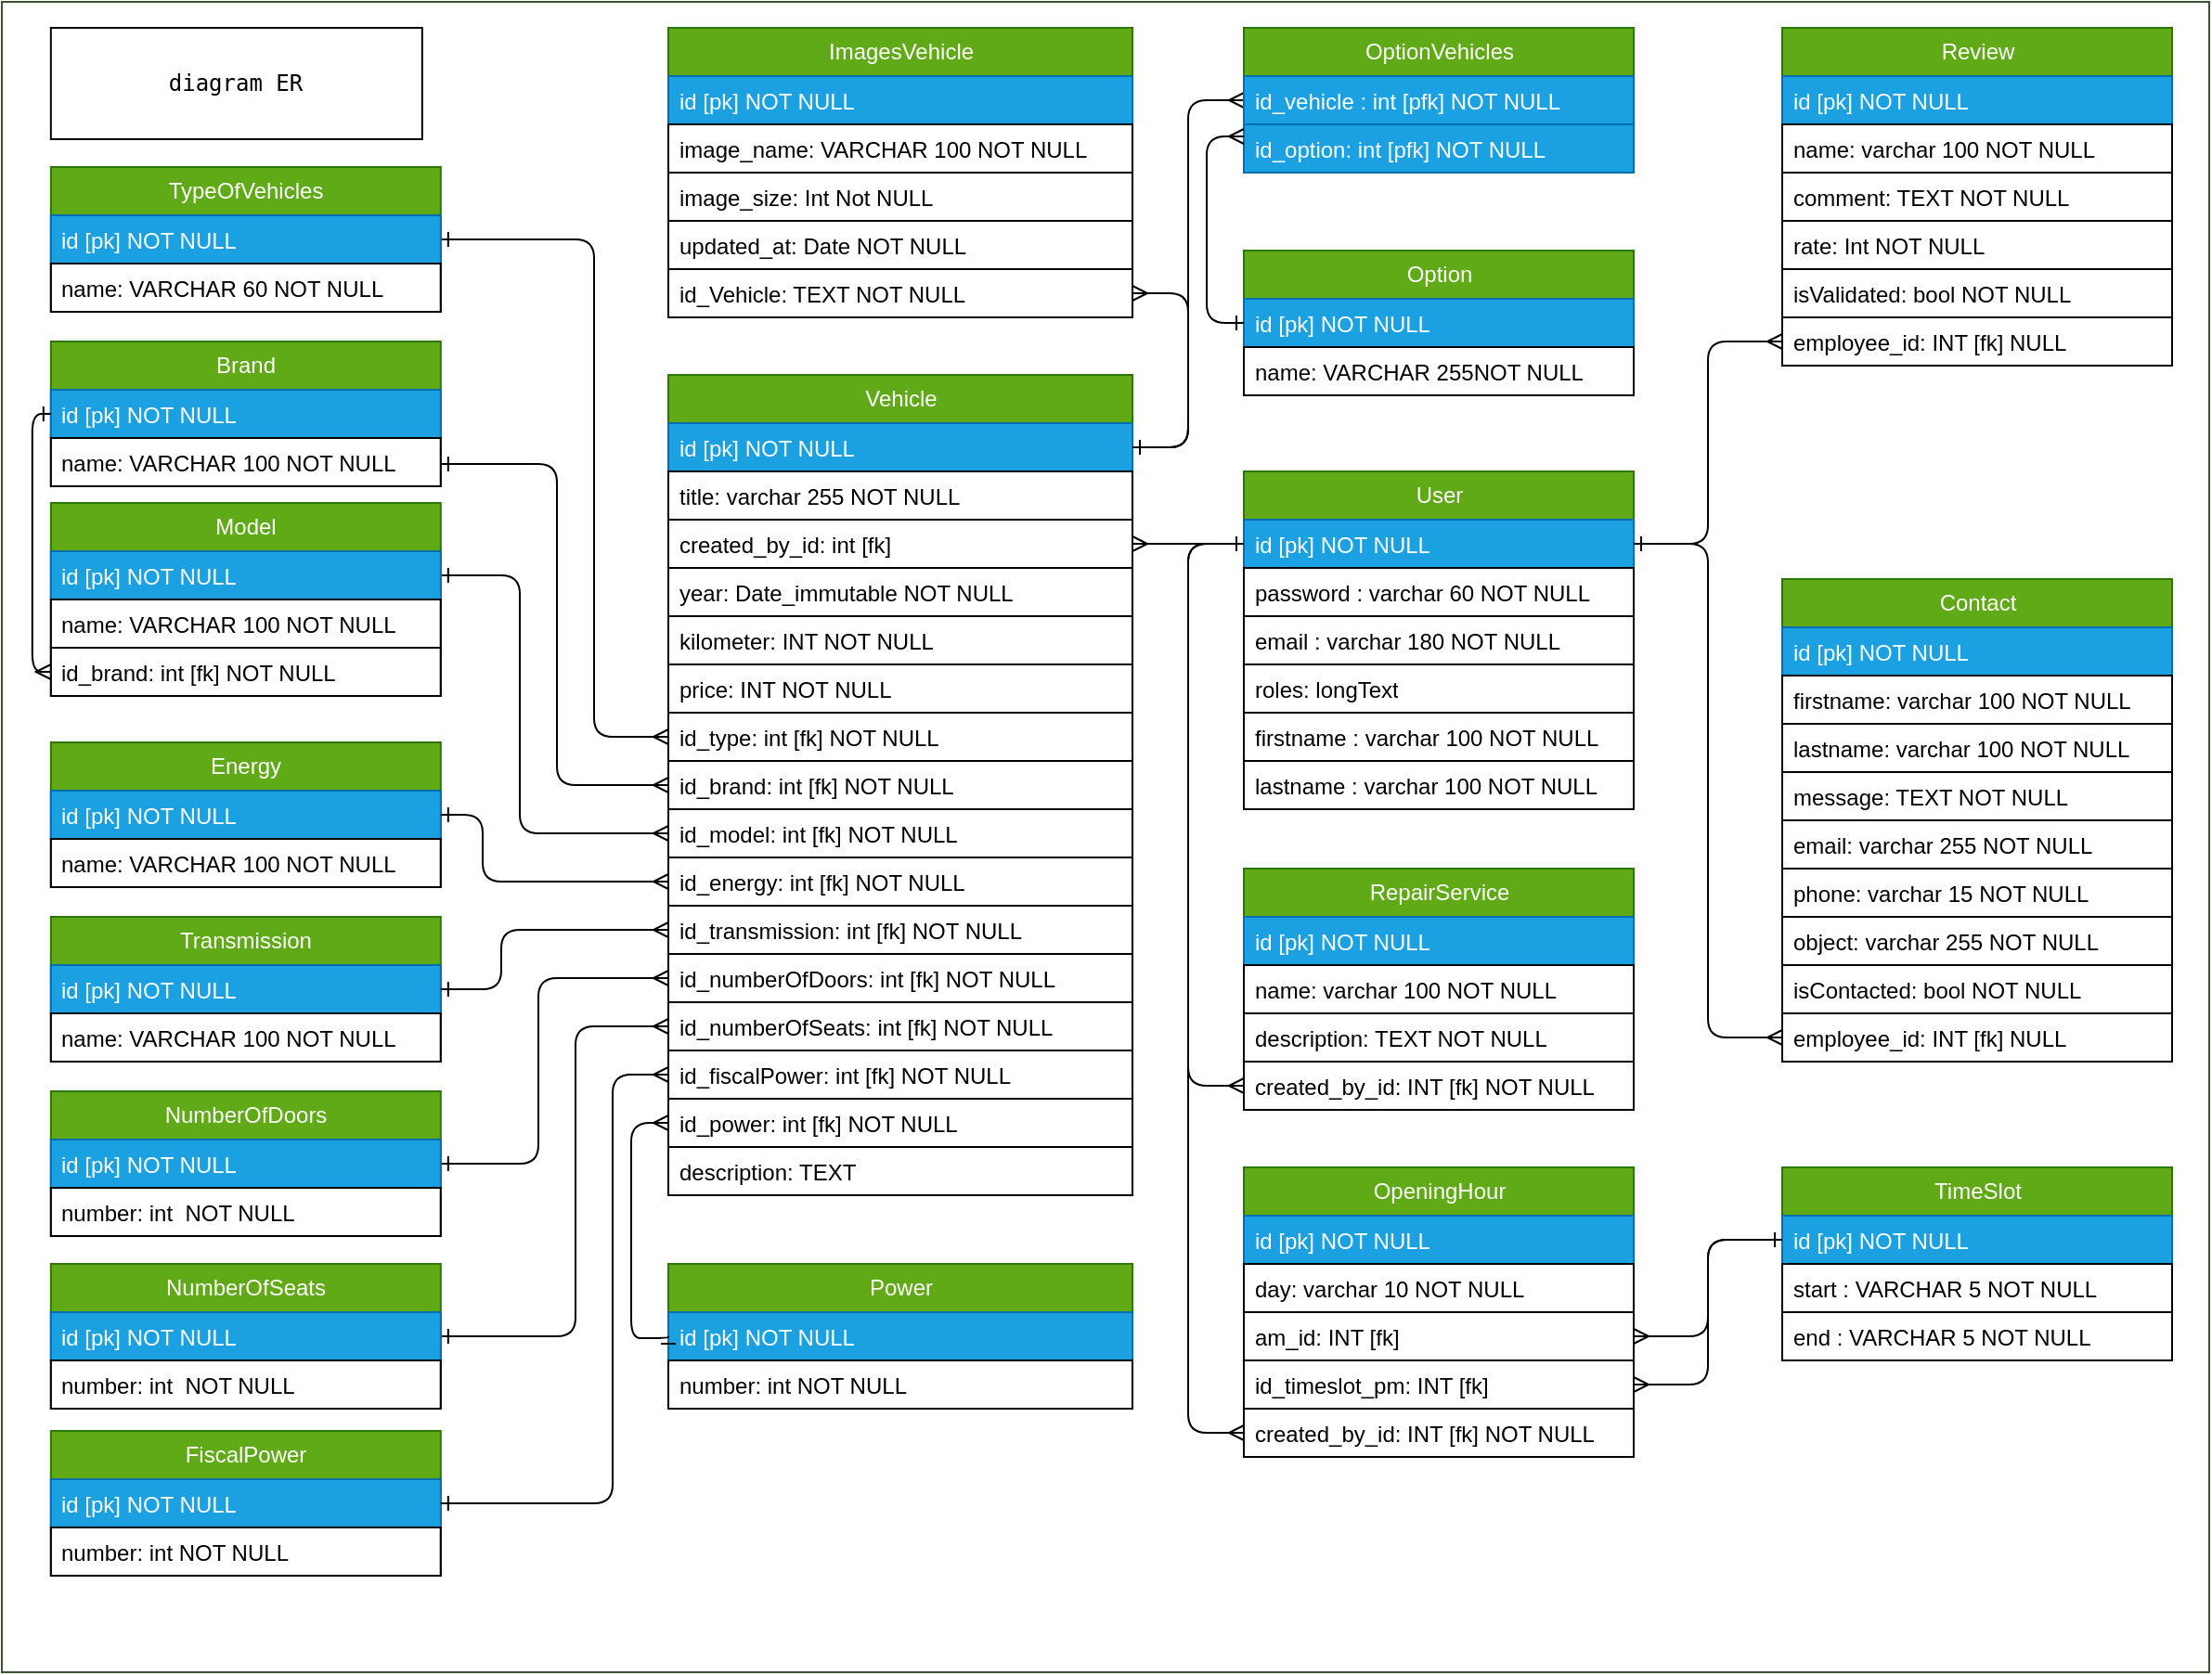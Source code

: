 <mxfile>
    <diagram id="NsLZ2f6pSpJPv95zxzik" name="Page-1">
        <mxGraphModel dx="2102" dy="-2513" grid="1" gridSize="10" guides="1" tooltips="1" connect="1" arrows="1" fold="1" page="1" pageScale="1" pageWidth="850" pageHeight="1100" math="0" shadow="0">
            <root>
                <mxCell id="0"/>
                <mxCell id="1" parent="0"/>
                <mxCell id="2" value="App" style="rounded=0;whiteSpace=wrap;html=1;fontFamily=Helvetica;fontSize=30;fontColor=#ffffff;verticalAlign=top;fillColor=#FFFFFF;strokeColor=#3A5431;backgroundOutline=0;" parent="1" vertex="1">
                    <mxGeometry x="-49" y="3840" width="1189" height="900" as="geometry"/>
                </mxCell>
                <mxCell id="3" value="&lt;div class=&quot;QmZWSe&quot;&gt;&lt;div class=&quot;DHcWmd&quot;&gt;&lt;/div&gt;&lt;/div&gt;&lt;div class=&quot;oSioSc&quot;&gt;&lt;div id=&quot;tw-target&quot;&gt;&lt;div data-entityname=&quot;Google Translate&quot; data-attrid=&quot;tw-targetArea&quot; class=&quot;g9WsWb PZPZlf&quot; id=&quot;kAz1tf&quot;&gt;&lt;div tabindex=&quot;0&quot; id=&quot;tw-target-text-container&quot; class=&quot;tw-ta-container F0azHf tw-nfl&quot;&gt;&lt;pre dir=&quot;ltr&quot; data-ved=&quot;2ahUKEwjc8YfSzIyDAxX-SKQEHdY7COkQ3ewLegQIBRAP&quot; style=&quot;text-align:left&quot; id=&quot;tw-target-text&quot; data-placeholder=&quot;Traduction&quot; class=&quot;tw-data-text tw-text-large tw-ta&quot;&gt;&lt;span lang=&quot;en&quot; class=&quot;Y2IQFc&quot;&gt;diagram ER&lt;/span&gt;&lt;/pre&gt;&lt;/div&gt;&lt;/div&gt;&lt;/div&gt;&lt;/div&gt;" style="rounded=0;whiteSpace=wrap;html=1;strokeColor=#000000;fontColor=#000000;fillColor=#FFFFFF;" parent="1" vertex="1">
                    <mxGeometry x="-22.59" y="3854" width="200" height="60" as="geometry"/>
                </mxCell>
                <mxCell id="4" value="OpeningHour" style="swimlane;fontStyle=0;childLayout=stackLayout;horizontal=1;startSize=26;fillColor=#60a917;horizontalStack=0;resizeParent=1;resizeParentMax=0;resizeLast=0;collapsible=1;marginBottom=0;html=1;strokeColor=#2D7600;fontColor=#ffffff;" parent="1" vertex="1">
                    <mxGeometry x="620" y="4468" width="210" height="156" as="geometry"/>
                </mxCell>
                <mxCell id="5" value="id [pk] NOT NULL" style="text;strokeColor=#006EAF;fillColor=#1ba1e2;align=left;verticalAlign=top;spacingLeft=4;spacingRight=4;overflow=hidden;rotatable=0;points=[[0,0.5],[1,0.5]];portConstraint=eastwest;whiteSpace=wrap;html=1;fontColor=#ffffff;" parent="4" vertex="1">
                    <mxGeometry y="26" width="210" height="26" as="geometry"/>
                </mxCell>
                <mxCell id="6" value="day: varchar 10 NOT NULL&amp;nbsp;" style="text;strokeColor=#000000;fillColor=none;align=left;verticalAlign=top;spacingLeft=4;spacingRight=4;overflow=hidden;rotatable=0;points=[[0,0.5],[1,0.5]];portConstraint=eastwest;whiteSpace=wrap;html=1;fontColor=#000000;" parent="4" vertex="1">
                    <mxGeometry y="52" width="210" height="26" as="geometry"/>
                </mxCell>
                <mxCell id="7" value="am_id: INT [fk]" style="text;strokeColor=#000000;fillColor=none;align=left;verticalAlign=top;spacingLeft=4;spacingRight=4;overflow=hidden;rotatable=0;points=[[0,0.5],[1,0.5]];portConstraint=eastwest;whiteSpace=wrap;html=1;fontColor=#000000;" parent="4" vertex="1">
                    <mxGeometry y="78" width="210" height="26" as="geometry"/>
                </mxCell>
                <mxCell id="8" value="id_timeslot_pm: INT [fk]" style="text;strokeColor=#000000;fillColor=none;align=left;verticalAlign=top;spacingLeft=4;spacingRight=4;overflow=hidden;rotatable=0;points=[[0,0.5],[1,0.5]];portConstraint=eastwest;whiteSpace=wrap;html=1;fontColor=#000000;" parent="4" vertex="1">
                    <mxGeometry y="104" width="210" height="26" as="geometry"/>
                </mxCell>
                <mxCell id="187" value="created_by_id: INT [fk] NOT NULL" style="text;strokeColor=#000000;fillColor=none;align=left;verticalAlign=top;spacingLeft=4;spacingRight=4;overflow=hidden;rotatable=0;points=[[0,0.5],[1,0.5]];portConstraint=eastwest;whiteSpace=wrap;html=1;fontColor=#000000;" parent="4" vertex="1">
                    <mxGeometry y="130" width="210" height="26" as="geometry"/>
                </mxCell>
                <mxCell id="74" value="User" style="swimlane;fontStyle=0;childLayout=stackLayout;horizontal=1;startSize=26;fillColor=#60a917;horizontalStack=0;resizeParent=1;resizeParentMax=0;resizeLast=0;collapsible=1;marginBottom=0;html=1;strokeColor=#2D7600;fontColor=#ffffff;" parent="1" vertex="1">
                    <mxGeometry x="620" y="4093" width="210" height="182" as="geometry"/>
                </mxCell>
                <mxCell id="75" value="id [pk] NOT NULL" style="text;strokeColor=#006EAF;fillColor=#1ba1e2;align=left;verticalAlign=top;spacingLeft=4;spacingRight=4;overflow=hidden;rotatable=0;points=[[0,0.5],[1,0.5]];portConstraint=eastwest;whiteSpace=wrap;html=1;fontColor=#ffffff;" parent="74" vertex="1">
                    <mxGeometry y="26" width="210" height="26" as="geometry"/>
                </mxCell>
                <mxCell id="76" value="password : varchar 60 NOT NULL&amp;nbsp;" style="text;strokeColor=#000000;fillColor=none;align=left;verticalAlign=top;spacingLeft=4;spacingRight=4;overflow=hidden;rotatable=0;points=[[0,0.5],[1,0.5]];portConstraint=eastwest;whiteSpace=wrap;html=1;fontColor=#000000;" parent="74" vertex="1">
                    <mxGeometry y="52" width="210" height="26" as="geometry"/>
                </mxCell>
                <mxCell id="77" value="email : varchar 180 NOT NULL" style="text;strokeColor=#000000;fillColor=none;align=left;verticalAlign=top;spacingLeft=4;spacingRight=4;overflow=hidden;rotatable=0;points=[[0,0.5],[1,0.5]];portConstraint=eastwest;whiteSpace=wrap;html=1;fontColor=#000000;" parent="74" vertex="1">
                    <mxGeometry y="78" width="210" height="26" as="geometry"/>
                </mxCell>
                <mxCell id="78" value="roles: longText" style="text;strokeColor=#000000;fillColor=none;align=left;verticalAlign=top;spacingLeft=4;spacingRight=4;overflow=hidden;rotatable=0;points=[[0,0.5],[1,0.5]];portConstraint=eastwest;whiteSpace=wrap;html=1;fontColor=#000000;" parent="74" vertex="1">
                    <mxGeometry y="104" width="210" height="26" as="geometry"/>
                </mxCell>
                <mxCell id="79" value="firstname : varchar 100 NOT NULL" style="text;strokeColor=#000000;fillColor=none;align=left;verticalAlign=top;spacingLeft=4;spacingRight=4;overflow=hidden;rotatable=0;points=[[0,0.5],[1,0.5]];portConstraint=eastwest;whiteSpace=wrap;html=1;fontColor=#000000;" parent="74" vertex="1">
                    <mxGeometry y="130" width="210" height="26" as="geometry"/>
                </mxCell>
                <mxCell id="80" value="lastname : varchar 100 NOT NULL" style="text;strokeColor=#000000;fillColor=none;align=left;verticalAlign=top;spacingLeft=4;spacingRight=4;overflow=hidden;rotatable=0;points=[[0,0.5],[1,0.5]];portConstraint=eastwest;whiteSpace=wrap;html=1;fontColor=#000000;" parent="74" vertex="1">
                    <mxGeometry y="156" width="210" height="26" as="geometry"/>
                </mxCell>
                <mxCell id="192" style="edgeStyle=orthogonalEdgeStyle;html=1;entryX=1;entryY=0.5;entryDx=0;entryDy=0;strokeColor=#000000;startArrow=ERone;startFill=0;endArrow=ERmany;endFill=0;exitX=0;exitY=0.5;exitDx=0;exitDy=0;" parent="1" source="82" target="8" edge="1">
                    <mxGeometry relative="1" as="geometry"/>
                </mxCell>
                <mxCell id="81" value="TimeSlot" style="swimlane;fontStyle=0;childLayout=stackLayout;horizontal=1;startSize=26;fillColor=#60a917;horizontalStack=0;resizeParent=1;resizeParentMax=0;resizeLast=0;collapsible=1;marginBottom=0;html=1;strokeColor=#2D7600;fontColor=#ffffff;" parent="1" vertex="1">
                    <mxGeometry x="910" y="4468" width="210" height="104" as="geometry"/>
                </mxCell>
                <mxCell id="82" value="id [pk] NOT NULL" style="text;strokeColor=#006EAF;fillColor=#1ba1e2;align=left;verticalAlign=top;spacingLeft=4;spacingRight=4;overflow=hidden;rotatable=0;points=[[0,0.5],[1,0.5]];portConstraint=eastwest;whiteSpace=wrap;html=1;fontColor=#ffffff;" parent="81" vertex="1">
                    <mxGeometry y="26" width="210" height="26" as="geometry"/>
                </mxCell>
                <mxCell id="83" value="start : VARCHAR 5 NOT NULL" style="text;strokeColor=#000000;fillColor=none;align=left;verticalAlign=top;spacingLeft=4;spacingRight=4;overflow=hidden;rotatable=0;points=[[0,0.5],[1,0.5]];portConstraint=eastwest;whiteSpace=wrap;html=1;fontColor=#000000;" parent="81" vertex="1">
                    <mxGeometry y="52" width="210" height="26" as="geometry"/>
                </mxCell>
                <mxCell id="84" value="end : VARCHAR 5 NOT NULL" style="text;strokeColor=#000000;fillColor=none;align=left;verticalAlign=top;spacingLeft=4;spacingRight=4;overflow=hidden;rotatable=0;points=[[0,0.5],[1,0.5]];portConstraint=eastwest;whiteSpace=wrap;html=1;fontColor=#000000;" parent="81" vertex="1">
                    <mxGeometry y="78" width="210" height="26" as="geometry"/>
                </mxCell>
                <mxCell id="86" value="RepairService" style="swimlane;fontStyle=0;childLayout=stackLayout;horizontal=1;startSize=26;fillColor=#60a917;horizontalStack=0;resizeParent=1;resizeParentMax=0;resizeLast=0;collapsible=1;marginBottom=0;html=1;strokeColor=#2D7600;fontColor=#ffffff;" parent="1" vertex="1">
                    <mxGeometry x="620" y="4307" width="210" height="130" as="geometry"/>
                </mxCell>
                <mxCell id="87" value="id [pk] NOT NULL" style="text;strokeColor=#006EAF;fillColor=#1ba1e2;align=left;verticalAlign=top;spacingLeft=4;spacingRight=4;overflow=hidden;rotatable=0;points=[[0,0.5],[1,0.5]];portConstraint=eastwest;whiteSpace=wrap;html=1;fontColor=#ffffff;" parent="86" vertex="1">
                    <mxGeometry y="26" width="210" height="26" as="geometry"/>
                </mxCell>
                <mxCell id="88" value="name: varchar 100 NOT NULL&amp;nbsp;" style="text;strokeColor=#000000;fillColor=none;align=left;verticalAlign=top;spacingLeft=4;spacingRight=4;overflow=hidden;rotatable=0;points=[[0,0.5],[1,0.5]];portConstraint=eastwest;whiteSpace=wrap;html=1;fontColor=#000000;" parent="86" vertex="1">
                    <mxGeometry y="52" width="210" height="26" as="geometry"/>
                </mxCell>
                <mxCell id="89" value="description: TEXT NOT NULL" style="text;strokeColor=#000000;fillColor=none;align=left;verticalAlign=top;spacingLeft=4;spacingRight=4;overflow=hidden;rotatable=0;points=[[0,0.5],[1,0.5]];portConstraint=eastwest;whiteSpace=wrap;html=1;fontColor=#000000;" parent="86" vertex="1">
                    <mxGeometry y="78" width="210" height="26" as="geometry"/>
                </mxCell>
                <mxCell id="185" value="created_by_id: INT [fk] NOT NULL" style="text;strokeColor=#000000;fillColor=none;align=left;verticalAlign=top;spacingLeft=4;spacingRight=4;overflow=hidden;rotatable=0;points=[[0,0.5],[1,0.5]];portConstraint=eastwest;whiteSpace=wrap;html=1;fontColor=#000000;" parent="86" vertex="1">
                    <mxGeometry y="104" width="210" height="26" as="geometry"/>
                </mxCell>
                <mxCell id="91" value="Vehicle" style="swimlane;fontStyle=0;childLayout=stackLayout;horizontal=1;startSize=26;fillColor=#60a917;horizontalStack=0;resizeParent=1;resizeParentMax=0;resizeLast=0;collapsible=1;marginBottom=0;html=1;strokeColor=#2D7600;fontColor=#ffffff;" parent="1" vertex="1">
                    <mxGeometry x="310" y="4041" width="250" height="442" as="geometry"/>
                </mxCell>
                <mxCell id="92" value="id [pk] NOT NULL" style="text;strokeColor=#006EAF;fillColor=#1ba1e2;align=left;verticalAlign=top;spacingLeft=4;spacingRight=4;overflow=hidden;rotatable=0;points=[[0,0.5],[1,0.5]];portConstraint=eastwest;whiteSpace=wrap;html=1;fontColor=#ffffff;" parent="91" vertex="1">
                    <mxGeometry y="26" width="250" height="26" as="geometry"/>
                </mxCell>
                <mxCell id="93" value="title: varchar 255 NOT NULL&amp;nbsp;" style="text;strokeColor=#000000;fillColor=none;align=left;verticalAlign=top;spacingLeft=4;spacingRight=4;overflow=hidden;rotatable=0;points=[[0,0.5],[1,0.5]];portConstraint=eastwest;whiteSpace=wrap;html=1;fontColor=#000000;" parent="91" vertex="1">
                    <mxGeometry y="52" width="250" height="26" as="geometry"/>
                </mxCell>
                <mxCell id="175" value="created_by_id: int [fk]&lt;br&gt;&amp;nbsp;&amp;nbsp;" style="text;strokeColor=#000000;fillColor=none;align=left;verticalAlign=top;spacingLeft=4;spacingRight=4;overflow=hidden;rotatable=0;points=[[0,0.5],[1,0.5]];portConstraint=eastwest;whiteSpace=wrap;html=1;fontColor=#000000;" parent="91" vertex="1">
                    <mxGeometry y="78" width="250" height="26" as="geometry"/>
                </mxCell>
                <mxCell id="114" value="year: Date_immutable NOT NULL" style="text;strokeColor=#000000;fillColor=none;align=left;verticalAlign=top;spacingLeft=4;spacingRight=4;overflow=hidden;rotatable=0;points=[[0,0.5],[1,0.5]];portConstraint=eastwest;whiteSpace=wrap;html=1;fontColor=#000000;" parent="91" vertex="1">
                    <mxGeometry y="104" width="250" height="26" as="geometry"/>
                </mxCell>
                <mxCell id="96" value="kilometer: INT NOT NULL" style="text;strokeColor=#000000;fillColor=none;align=left;verticalAlign=top;spacingLeft=4;spacingRight=4;overflow=hidden;rotatable=0;points=[[0,0.5],[1,0.5]];portConstraint=eastwest;whiteSpace=wrap;html=1;fontColor=#000000;" parent="91" vertex="1">
                    <mxGeometry y="130" width="250" height="26" as="geometry"/>
                </mxCell>
                <mxCell id="95" value="price: INT NOT NULL" style="text;strokeColor=#000000;fillColor=none;align=left;verticalAlign=top;spacingLeft=4;spacingRight=4;overflow=hidden;rotatable=0;points=[[0,0.5],[1,0.5]];portConstraint=eastwest;whiteSpace=wrap;html=1;fontColor=#000000;" parent="91" vertex="1">
                    <mxGeometry y="156" width="250" height="26" as="geometry"/>
                </mxCell>
                <mxCell id="121" value="id_type: int [fk] NOT NULL&amp;nbsp;" style="text;strokeColor=#000000;fillColor=none;align=left;verticalAlign=top;spacingLeft=4;spacingRight=4;overflow=hidden;rotatable=0;points=[[0,0.5],[1,0.5]];portConstraint=eastwest;whiteSpace=wrap;html=1;fontColor=#000000;" parent="91" vertex="1">
                    <mxGeometry y="182" width="250" height="26" as="geometry"/>
                </mxCell>
                <mxCell id="122" value="id_brand: int [fk] NOT NULL&amp;nbsp;" style="text;strokeColor=#000000;fillColor=none;align=left;verticalAlign=top;spacingLeft=4;spacingRight=4;overflow=hidden;rotatable=0;points=[[0,0.5],[1,0.5]];portConstraint=eastwest;whiteSpace=wrap;html=1;fontColor=#000000;" parent="91" vertex="1">
                    <mxGeometry y="208" width="250" height="26" as="geometry"/>
                </mxCell>
                <mxCell id="123" value="id_model: int [fk] NOT NULL&amp;nbsp;" style="text;strokeColor=#000000;fillColor=none;align=left;verticalAlign=top;spacingLeft=4;spacingRight=4;overflow=hidden;rotatable=0;points=[[0,0.5],[1,0.5]];portConstraint=eastwest;whiteSpace=wrap;html=1;fontColor=#000000;" parent="91" vertex="1">
                    <mxGeometry y="234" width="250" height="26" as="geometry"/>
                </mxCell>
                <mxCell id="97" value="id_energy: int [fk] NOT NULL" style="text;strokeColor=#000000;fillColor=none;align=left;verticalAlign=top;spacingLeft=4;spacingRight=4;overflow=hidden;rotatable=0;points=[[0,0.5],[1,0.5]];portConstraint=eastwest;whiteSpace=wrap;html=1;fontColor=#000000;" parent="91" vertex="1">
                    <mxGeometry y="260" width="250" height="26" as="geometry"/>
                </mxCell>
                <mxCell id="98" value="id_transmission: int [fk] NOT NULL" style="text;strokeColor=#000000;fillColor=none;align=left;verticalAlign=top;spacingLeft=4;spacingRight=4;overflow=hidden;rotatable=0;points=[[0,0.5],[1,0.5]];portConstraint=eastwest;whiteSpace=wrap;html=1;fontColor=#000000;" parent="91" vertex="1">
                    <mxGeometry y="286" width="250" height="26" as="geometry"/>
                </mxCell>
                <mxCell id="99" value="id_numberOfDoors: int [fk] NOT NULL" style="text;strokeColor=#000000;fillColor=none;align=left;verticalAlign=top;spacingLeft=4;spacingRight=4;overflow=hidden;rotatable=0;points=[[0,0.5],[1,0.5]];portConstraint=eastwest;whiteSpace=wrap;html=1;fontColor=#000000;" parent="91" vertex="1">
                    <mxGeometry y="312" width="250" height="26" as="geometry"/>
                </mxCell>
                <mxCell id="100" value="id_numberOfSeats: int [fk] NOT NULL" style="text;strokeColor=#000000;fillColor=none;align=left;verticalAlign=top;spacingLeft=4;spacingRight=4;overflow=hidden;rotatable=0;points=[[0,0.5],[1,0.5]];portConstraint=eastwest;whiteSpace=wrap;html=1;fontColor=#000000;" parent="91" vertex="1">
                    <mxGeometry y="338" width="250" height="26" as="geometry"/>
                </mxCell>
                <mxCell id="203" value="id_fiscalPower: int [fk] NOT NULL" style="text;strokeColor=#000000;fillColor=none;align=left;verticalAlign=top;spacingLeft=4;spacingRight=4;overflow=hidden;rotatable=0;points=[[0,0.5],[1,0.5]];portConstraint=eastwest;whiteSpace=wrap;html=1;fontColor=#000000;" parent="91" vertex="1">
                    <mxGeometry y="364" width="250" height="26" as="geometry"/>
                </mxCell>
                <mxCell id="102" value="id_power: int [fk] NOT NULL" style="text;strokeColor=#000000;fillColor=none;align=left;verticalAlign=top;spacingLeft=4;spacingRight=4;overflow=hidden;rotatable=0;points=[[0,0.5],[1,0.5]];portConstraint=eastwest;whiteSpace=wrap;html=1;fontColor=#000000;" parent="91" vertex="1">
                    <mxGeometry y="390" width="250" height="26" as="geometry"/>
                </mxCell>
                <mxCell id="101" value="description: TEXT&amp;nbsp;" style="text;strokeColor=#000000;fillColor=none;align=left;verticalAlign=top;spacingLeft=4;spacingRight=4;overflow=hidden;rotatable=0;points=[[0,0.5],[1,0.5]];portConstraint=eastwest;whiteSpace=wrap;html=1;fontColor=#000000;" parent="91" vertex="1">
                    <mxGeometry y="416" width="250" height="26" as="geometry"/>
                </mxCell>
                <mxCell id="162" style="edgeStyle=orthogonalEdgeStyle;html=1;entryX=0;entryY=0.5;entryDx=0;entryDy=0;strokeColor=#000000;startArrow=ERone;startFill=0;endArrow=ERmany;endFill=0;exitX=1;exitY=0.5;exitDx=0;exitDy=0;" parent="1" source="104" target="121" edge="1">
                    <mxGeometry relative="1" as="geometry">
                        <Array as="points">
                            <mxPoint x="270" y="3968"/>
                            <mxPoint x="270" y="4236"/>
                        </Array>
                        <mxPoint x="210" y="3968" as="sourcePoint"/>
                    </mxGeometry>
                </mxCell>
                <mxCell id="104" value="TypeOfVehicles" style="swimlane;fontStyle=0;childLayout=stackLayout;horizontal=1;startSize=26;fillColor=#60a917;horizontalStack=0;resizeParent=1;resizeParentMax=0;resizeLast=0;collapsible=1;marginBottom=0;html=1;strokeColor=#2D7600;fontColor=#ffffff;" parent="1" vertex="1">
                    <mxGeometry x="-22.59" y="3929" width="210" height="78" as="geometry"/>
                </mxCell>
                <mxCell id="105" value="id [pk] NOT NULL" style="text;strokeColor=#006EAF;fillColor=#1ba1e2;align=left;verticalAlign=top;spacingLeft=4;spacingRight=4;overflow=hidden;rotatable=0;points=[[0,0.5],[1,0.5]];portConstraint=eastwest;whiteSpace=wrap;html=1;fontColor=#ffffff;" parent="104" vertex="1">
                    <mxGeometry y="26" width="210" height="26" as="geometry"/>
                </mxCell>
                <mxCell id="106" value="name: VARCHAR 60 NOT NULL" style="text;strokeColor=#000000;fillColor=none;align=left;verticalAlign=top;spacingLeft=4;spacingRight=4;overflow=hidden;rotatable=0;points=[[0,0.5],[1,0.5]];portConstraint=eastwest;whiteSpace=wrap;html=1;fontColor=#000000;" parent="104" vertex="1">
                    <mxGeometry y="52" width="210" height="26" as="geometry"/>
                </mxCell>
                <mxCell id="163" style="edgeStyle=orthogonalEdgeStyle;html=1;entryX=0;entryY=0.5;entryDx=0;entryDy=0;strokeColor=#000000;startArrow=ERone;startFill=0;endArrow=ERmany;endFill=0;" parent="1" source="108" target="122" edge="1">
                    <mxGeometry relative="1" as="geometry">
                        <Array as="points">
                            <mxPoint x="250" y="4089"/>
                            <mxPoint x="250" y="4262"/>
                        </Array>
                    </mxGeometry>
                </mxCell>
                <mxCell id="108" value="Brand" style="swimlane;fontStyle=0;childLayout=stackLayout;horizontal=1;startSize=26;fillColor=#60a917;horizontalStack=0;resizeParent=1;resizeParentMax=0;resizeLast=0;collapsible=1;marginBottom=0;html=1;strokeColor=#2D7600;fontColor=#ffffff;" parent="1" vertex="1">
                    <mxGeometry x="-22.59" y="4023" width="210" height="78" as="geometry"/>
                </mxCell>
                <mxCell id="109" value="id [pk] NOT NULL" style="text;strokeColor=#006EAF;fillColor=#1ba1e2;align=left;verticalAlign=top;spacingLeft=4;spacingRight=4;overflow=hidden;rotatable=0;points=[[0,0.5],[1,0.5]];portConstraint=eastwest;whiteSpace=wrap;html=1;fontColor=#ffffff;" parent="108" vertex="1">
                    <mxGeometry y="26" width="210" height="26" as="geometry"/>
                </mxCell>
                <mxCell id="110" value="name: VARCHAR 100 NOT NULL" style="text;strokeColor=#000000;fillColor=none;align=left;verticalAlign=top;spacingLeft=4;spacingRight=4;overflow=hidden;rotatable=0;points=[[0,0.5],[1,0.5]];portConstraint=eastwest;whiteSpace=wrap;html=1;fontColor=#000000;" parent="108" vertex="1">
                    <mxGeometry y="52" width="210" height="26" as="geometry"/>
                </mxCell>
                <mxCell id="164" style="edgeStyle=orthogonalEdgeStyle;html=1;entryX=0;entryY=0.5;entryDx=0;entryDy=0;strokeColor=#000000;startArrow=ERone;startFill=0;endArrow=ERmany;endFill=0;exitX=1;exitY=0.5;exitDx=0;exitDy=0;" parent="1" source="112" target="123" edge="1">
                    <mxGeometry relative="1" as="geometry">
                        <Array as="points">
                            <mxPoint x="230" y="4149"/>
                            <mxPoint x="230" y="4288"/>
                        </Array>
                    </mxGeometry>
                </mxCell>
                <mxCell id="111" value="Model" style="swimlane;fontStyle=0;childLayout=stackLayout;horizontal=1;startSize=26;fillColor=#60a917;horizontalStack=0;resizeParent=1;resizeParentMax=0;resizeLast=0;collapsible=1;marginBottom=0;html=1;strokeColor=#2D7600;fontColor=#ffffff;" parent="1" vertex="1">
                    <mxGeometry x="-22.59" y="4110" width="210" height="104" as="geometry"/>
                </mxCell>
                <mxCell id="112" value="id [pk] NOT NULL" style="text;strokeColor=#006EAF;fillColor=#1ba1e2;align=left;verticalAlign=top;spacingLeft=4;spacingRight=4;overflow=hidden;rotatable=0;points=[[0,0.5],[1,0.5]];portConstraint=eastwest;whiteSpace=wrap;html=1;fontColor=#ffffff;" parent="111" vertex="1">
                    <mxGeometry y="26" width="210" height="26" as="geometry"/>
                </mxCell>
                <mxCell id="113" value="name: VARCHAR 100 NOT NULL" style="text;strokeColor=#000000;fillColor=none;align=left;verticalAlign=top;spacingLeft=4;spacingRight=4;overflow=hidden;rotatable=0;points=[[0,0.5],[1,0.5]];portConstraint=eastwest;whiteSpace=wrap;html=1;fontColor=#000000;" parent="111" vertex="1">
                    <mxGeometry y="52" width="210" height="26" as="geometry"/>
                </mxCell>
                <mxCell id="207" value="id_brand: int [fk] NOT NULL&amp;nbsp;" style="text;strokeColor=#000000;fillColor=none;align=left;verticalAlign=top;spacingLeft=4;spacingRight=4;overflow=hidden;rotatable=0;points=[[0,0.5],[1,0.5]];portConstraint=eastwest;whiteSpace=wrap;html=1;fontColor=#000000;" parent="111" vertex="1">
                    <mxGeometry y="78" width="210" height="26" as="geometry"/>
                </mxCell>
                <mxCell id="115" value="Option" style="swimlane;fontStyle=0;childLayout=stackLayout;horizontal=1;startSize=26;fillColor=#60a917;horizontalStack=0;resizeParent=1;resizeParentMax=0;resizeLast=0;collapsible=1;marginBottom=0;html=1;strokeColor=#2D7600;fontColor=#ffffff;" parent="1" vertex="1">
                    <mxGeometry x="620" y="3974" width="210" height="78" as="geometry"/>
                </mxCell>
                <mxCell id="116" value="id [pk] NOT NULL" style="text;strokeColor=#006EAF;fillColor=#1ba1e2;align=left;verticalAlign=top;spacingLeft=4;spacingRight=4;overflow=hidden;rotatable=0;points=[[0,0.5],[1,0.5]];portConstraint=eastwest;whiteSpace=wrap;html=1;fontColor=#ffffff;" parent="115" vertex="1">
                    <mxGeometry y="26" width="210" height="26" as="geometry"/>
                </mxCell>
                <mxCell id="117" value="name: VARCHAR 255NOT NULL" style="text;strokeColor=#000000;fillColor=none;align=left;verticalAlign=top;spacingLeft=4;spacingRight=4;overflow=hidden;rotatable=0;points=[[0,0.5],[1,0.5]];portConstraint=eastwest;whiteSpace=wrap;html=1;fontColor=#000000;" parent="115" vertex="1">
                    <mxGeometry y="52" width="210" height="26" as="geometry"/>
                </mxCell>
                <mxCell id="118" value="Energy" style="swimlane;fontStyle=0;childLayout=stackLayout;horizontal=1;startSize=26;fillColor=#60a917;horizontalStack=0;resizeParent=1;resizeParentMax=0;resizeLast=0;collapsible=1;marginBottom=0;html=1;strokeColor=#2D7600;fontColor=#ffffff;" parent="1" vertex="1">
                    <mxGeometry x="-22.59" y="4239" width="210" height="78" as="geometry"/>
                </mxCell>
                <mxCell id="119" value="id [pk] NOT NULL" style="text;strokeColor=#006EAF;fillColor=#1ba1e2;align=left;verticalAlign=top;spacingLeft=4;spacingRight=4;overflow=hidden;rotatable=0;points=[[0,0.5],[1,0.5]];portConstraint=eastwest;whiteSpace=wrap;html=1;fontColor=#ffffff;" parent="118" vertex="1">
                    <mxGeometry y="26" width="210" height="26" as="geometry"/>
                </mxCell>
                <mxCell id="120" value="name: VARCHAR 100 NOT NULL" style="text;strokeColor=#000000;fillColor=none;align=left;verticalAlign=top;spacingLeft=4;spacingRight=4;overflow=hidden;rotatable=0;points=[[0,0.5],[1,0.5]];portConstraint=eastwest;whiteSpace=wrap;html=1;fontColor=#000000;" parent="118" vertex="1">
                    <mxGeometry y="52" width="210" height="26" as="geometry"/>
                </mxCell>
                <mxCell id="125" value="Transmission" style="swimlane;fontStyle=0;childLayout=stackLayout;horizontal=1;startSize=26;fillColor=#60a917;horizontalStack=0;resizeParent=1;resizeParentMax=0;resizeLast=0;collapsible=1;marginBottom=0;html=1;strokeColor=#2D7600;fontColor=#ffffff;" parent="1" vertex="1">
                    <mxGeometry x="-22.59" y="4333" width="210" height="78" as="geometry"/>
                </mxCell>
                <mxCell id="126" value="id [pk] NOT NULL" style="text;strokeColor=#006EAF;fillColor=#1ba1e2;align=left;verticalAlign=top;spacingLeft=4;spacingRight=4;overflow=hidden;rotatable=0;points=[[0,0.5],[1,0.5]];portConstraint=eastwest;whiteSpace=wrap;html=1;fontColor=#ffffff;" parent="125" vertex="1">
                    <mxGeometry y="26" width="210" height="26" as="geometry"/>
                </mxCell>
                <mxCell id="127" value="name: VARCHAR 100 NOT NULL" style="text;strokeColor=#000000;fillColor=none;align=left;verticalAlign=top;spacingLeft=4;spacingRight=4;overflow=hidden;rotatable=0;points=[[0,0.5],[1,0.5]];portConstraint=eastwest;whiteSpace=wrap;html=1;fontColor=#000000;" parent="125" vertex="1">
                    <mxGeometry y="52" width="210" height="26" as="geometry"/>
                </mxCell>
                <mxCell id="168" style="edgeStyle=orthogonalEdgeStyle;html=1;entryX=0;entryY=0.5;entryDx=0;entryDy=0;strokeColor=#000000;startArrow=ERone;startFill=0;endArrow=ERmany;endFill=0;exitX=1;exitY=0.5;exitDx=0;exitDy=0;" parent="1" source="128" target="99" edge="1">
                    <mxGeometry relative="1" as="geometry">
                        <Array as="points">
                            <mxPoint x="240" y="4466"/>
                            <mxPoint x="240" y="4366"/>
                        </Array>
                    </mxGeometry>
                </mxCell>
                <mxCell id="128" value="NumberOfDoors" style="swimlane;fontStyle=0;childLayout=stackLayout;horizontal=1;startSize=26;fillColor=#60a917;horizontalStack=0;resizeParent=1;resizeParentMax=0;resizeLast=0;collapsible=1;marginBottom=0;html=1;strokeColor=#2D7600;fontColor=#ffffff;" parent="1" vertex="1">
                    <mxGeometry x="-22.59" y="4427" width="210" height="78" as="geometry"/>
                </mxCell>
                <mxCell id="129" value="id [pk] NOT NULL" style="text;strokeColor=#006EAF;fillColor=#1ba1e2;align=left;verticalAlign=top;spacingLeft=4;spacingRight=4;overflow=hidden;rotatable=0;points=[[0,0.5],[1,0.5]];portConstraint=eastwest;whiteSpace=wrap;html=1;fontColor=#ffffff;" parent="128" vertex="1">
                    <mxGeometry y="26" width="210" height="26" as="geometry"/>
                </mxCell>
                <mxCell id="130" value="number: int&amp;nbsp; NOT NULL" style="text;strokeColor=#000000;fillColor=none;align=left;verticalAlign=top;spacingLeft=4;spacingRight=4;overflow=hidden;rotatable=0;points=[[0,0.5],[1,0.5]];portConstraint=eastwest;whiteSpace=wrap;html=1;fontColor=#000000;" parent="128" vertex="1">
                    <mxGeometry y="52" width="210" height="26" as="geometry"/>
                </mxCell>
                <mxCell id="134" value="Power" style="swimlane;fontStyle=0;childLayout=stackLayout;horizontal=1;startSize=26;fillColor=#60a917;horizontalStack=0;resizeParent=1;resizeParentMax=0;resizeLast=0;collapsible=1;marginBottom=0;html=1;strokeColor=#2D7600;fontColor=#ffffff;" parent="1" vertex="1">
                    <mxGeometry x="310" y="4520" width="250" height="78" as="geometry"/>
                </mxCell>
                <mxCell id="135" value="id [pk] NOT NULL" style="text;strokeColor=#006EAF;fillColor=#1ba1e2;align=left;verticalAlign=top;spacingLeft=4;spacingRight=4;overflow=hidden;rotatable=0;points=[[0,0.5],[1,0.5]];portConstraint=eastwest;whiteSpace=wrap;html=1;fontColor=#ffffff;" parent="134" vertex="1">
                    <mxGeometry y="26" width="250" height="26" as="geometry"/>
                </mxCell>
                <mxCell id="206" value="number: int NOT NULL" style="text;strokeColor=#000000;fillColor=none;align=left;verticalAlign=top;spacingLeft=4;spacingRight=4;overflow=hidden;rotatable=0;points=[[0,0.5],[1,0.5]];portConstraint=eastwest;whiteSpace=wrap;html=1;fontColor=#000000;" parent="134" vertex="1">
                    <mxGeometry y="52" width="250" height="26" as="geometry"/>
                </mxCell>
                <mxCell id="141" value="ImagesVehicle" style="swimlane;fontStyle=0;childLayout=stackLayout;horizontal=1;startSize=26;fillColor=#60a917;horizontalStack=0;resizeParent=1;resizeParentMax=0;resizeLast=0;collapsible=1;marginBottom=0;html=1;strokeColor=#2D7600;fontColor=#ffffff;" parent="1" vertex="1">
                    <mxGeometry x="310" y="3854" width="250" height="156" as="geometry"/>
                </mxCell>
                <mxCell id="142" value="id [pk] NOT NULL" style="text;strokeColor=#006EAF;fillColor=#1ba1e2;align=left;verticalAlign=top;spacingLeft=4;spacingRight=4;overflow=hidden;rotatable=0;points=[[0,0.5],[1,0.5]];portConstraint=eastwest;whiteSpace=wrap;html=1;fontColor=#ffffff;" parent="141" vertex="1">
                    <mxGeometry y="26" width="250" height="26" as="geometry"/>
                </mxCell>
                <mxCell id="143" value="image_name: VARCHAR 100 NOT NULL" style="text;strokeColor=#000000;fillColor=none;align=left;verticalAlign=top;spacingLeft=4;spacingRight=4;overflow=hidden;rotatable=0;points=[[0,0.5],[1,0.5]];portConstraint=eastwest;whiteSpace=wrap;html=1;fontColor=#000000;" parent="141" vertex="1">
                    <mxGeometry y="52" width="250" height="26" as="geometry"/>
                </mxCell>
                <mxCell id="145" value="image_size: Int Not NULL" style="text;strokeColor=#000000;fillColor=none;align=left;verticalAlign=top;spacingLeft=4;spacingRight=4;overflow=hidden;rotatable=0;points=[[0,0.5],[1,0.5]];portConstraint=eastwest;whiteSpace=wrap;html=1;fontColor=#000000;" parent="141" vertex="1">
                    <mxGeometry y="78" width="250" height="26" as="geometry"/>
                </mxCell>
                <mxCell id="146" value="updated_at: Date NOT NULL" style="text;strokeColor=#000000;fillColor=none;align=left;verticalAlign=top;spacingLeft=4;spacingRight=4;overflow=hidden;rotatable=0;points=[[0,0.5],[1,0.5]];portConstraint=eastwest;whiteSpace=wrap;html=1;fontColor=#000000;" parent="141" vertex="1">
                    <mxGeometry y="104" width="250" height="26" as="geometry"/>
                </mxCell>
                <mxCell id="140" value="id_Vehicle: TEXT NOT NULL" style="text;strokeColor=#000000;fillColor=none;align=left;verticalAlign=top;spacingLeft=4;spacingRight=4;overflow=hidden;rotatable=0;points=[[0,0.5],[1,0.5]];portConstraint=eastwest;whiteSpace=wrap;html=1;fontColor=#000000;" parent="141" vertex="1">
                    <mxGeometry y="130" width="250" height="26" as="geometry"/>
                </mxCell>
                <mxCell id="169" style="edgeStyle=orthogonalEdgeStyle;html=1;entryX=0;entryY=0.5;entryDx=0;entryDy=0;strokeColor=#000000;startArrow=ERone;startFill=0;endArrow=ERmany;endFill=0;" parent="1" source="131" target="100" edge="1">
                    <mxGeometry relative="1" as="geometry">
                        <Array as="points">
                            <mxPoint x="260" y="4559"/>
                            <mxPoint x="260" y="4392"/>
                        </Array>
                    </mxGeometry>
                </mxCell>
                <mxCell id="131" value="NumberOfSeats" style="swimlane;fontStyle=0;childLayout=stackLayout;horizontal=1;startSize=26;fillColor=#60a917;horizontalStack=0;resizeParent=1;resizeParentMax=0;resizeLast=0;collapsible=1;marginBottom=0;html=1;strokeColor=#2D7600;fontColor=#ffffff;" parent="1" vertex="1">
                    <mxGeometry x="-22.59" y="4520" width="210" height="78" as="geometry"/>
                </mxCell>
                <mxCell id="132" value="id [pk] NOT NULL" style="text;strokeColor=#006EAF;fillColor=#1ba1e2;align=left;verticalAlign=top;spacingLeft=4;spacingRight=4;overflow=hidden;rotatable=0;points=[[0,0.5],[1,0.5]];portConstraint=eastwest;whiteSpace=wrap;html=1;fontColor=#ffffff;" parent="131" vertex="1">
                    <mxGeometry y="26" width="210" height="26" as="geometry"/>
                </mxCell>
                <mxCell id="205" value="number: int&amp;nbsp; NOT NULL" style="text;strokeColor=#000000;fillColor=none;align=left;verticalAlign=top;spacingLeft=4;spacingRight=4;overflow=hidden;rotatable=0;points=[[0,0.5],[1,0.5]];portConstraint=eastwest;whiteSpace=wrap;html=1;fontColor=#000000;" parent="131" vertex="1">
                    <mxGeometry y="52" width="210" height="26" as="geometry"/>
                </mxCell>
                <mxCell id="195" style="edgeStyle=orthogonalEdgeStyle;html=1;entryX=1;entryY=0.5;entryDx=0;entryDy=0;strokeColor=#000000;startArrow=ERmany;startFill=0;endArrow=ERone;endFill=0;exitX=0;exitY=0.5;exitDx=0;exitDy=0;" parent="1" source="196" target="75" edge="1">
                    <mxGeometry relative="1" as="geometry"/>
                </mxCell>
                <mxCell id="147" value="Review" style="swimlane;fontStyle=0;childLayout=stackLayout;horizontal=1;startSize=26;fillColor=#60a917;horizontalStack=0;resizeParent=1;resizeParentMax=0;resizeLast=0;collapsible=1;marginBottom=0;html=1;strokeColor=#2D7600;fontColor=#ffffff;" parent="1" vertex="1">
                    <mxGeometry x="910" y="3854" width="210" height="182" as="geometry"/>
                </mxCell>
                <mxCell id="148" value="id [pk] NOT NULL" style="text;strokeColor=#006EAF;fillColor=#1ba1e2;align=left;verticalAlign=top;spacingLeft=4;spacingRight=4;overflow=hidden;rotatable=0;points=[[0,0.5],[1,0.5]];portConstraint=eastwest;whiteSpace=wrap;html=1;fontColor=#ffffff;" parent="147" vertex="1">
                    <mxGeometry y="26" width="210" height="26" as="geometry"/>
                </mxCell>
                <mxCell id="149" value="name: varchar 100 NOT NULL&amp;nbsp;" style="text;strokeColor=#000000;fillColor=none;align=left;verticalAlign=top;spacingLeft=4;spacingRight=4;overflow=hidden;rotatable=0;points=[[0,0.5],[1,0.5]];portConstraint=eastwest;whiteSpace=wrap;html=1;fontColor=#000000;" parent="147" vertex="1">
                    <mxGeometry y="52" width="210" height="26" as="geometry"/>
                </mxCell>
                <mxCell id="150" value="comment: TEXT NOT NULL" style="text;strokeColor=#000000;fillColor=none;align=left;verticalAlign=top;spacingLeft=4;spacingRight=4;overflow=hidden;rotatable=0;points=[[0,0.5],[1,0.5]];portConstraint=eastwest;whiteSpace=wrap;html=1;fontColor=#000000;" parent="147" vertex="1">
                    <mxGeometry y="78" width="210" height="26" as="geometry"/>
                </mxCell>
                <mxCell id="151" value="rate: Int NOT NULL" style="text;strokeColor=#000000;fillColor=none;align=left;verticalAlign=top;spacingLeft=4;spacingRight=4;overflow=hidden;rotatable=0;points=[[0,0.5],[1,0.5]];portConstraint=eastwest;whiteSpace=wrap;html=1;fontColor=#000000;" parent="147" vertex="1">
                    <mxGeometry y="104" width="210" height="26" as="geometry"/>
                </mxCell>
                <mxCell id="152" value="isValidated: bool NOT NULL" style="text;strokeColor=#000000;fillColor=none;align=left;verticalAlign=top;spacingLeft=4;spacingRight=4;overflow=hidden;rotatable=0;points=[[0,0.5],[1,0.5]];portConstraint=eastwest;whiteSpace=wrap;html=1;fontColor=#000000;" parent="147" vertex="1">
                    <mxGeometry y="130" width="210" height="26" as="geometry"/>
                </mxCell>
                <mxCell id="196" value="employee_id: INT [fk] NULL" style="text;strokeColor=#000000;fillColor=none;align=left;verticalAlign=top;spacingLeft=4;spacingRight=4;overflow=hidden;rotatable=0;points=[[0,0.5],[1,0.5]];portConstraint=eastwest;whiteSpace=wrap;html=1;fontColor=#000000;" parent="147" vertex="1">
                    <mxGeometry y="156" width="210" height="26" as="geometry"/>
                </mxCell>
                <mxCell id="153" value="Contact" style="swimlane;fontStyle=0;childLayout=stackLayout;horizontal=1;startSize=26;fillColor=#60a917;horizontalStack=0;resizeParent=1;resizeParentMax=0;resizeLast=0;collapsible=1;marginBottom=0;html=1;strokeColor=#2D7600;fontColor=#ffffff;" parent="1" vertex="1">
                    <mxGeometry x="910" y="4151" width="210" height="260" as="geometry"/>
                </mxCell>
                <mxCell id="154" value="id [pk] NOT NULL" style="text;strokeColor=#006EAF;fillColor=#1ba1e2;align=left;verticalAlign=top;spacingLeft=4;spacingRight=4;overflow=hidden;rotatable=0;points=[[0,0.5],[1,0.5]];portConstraint=eastwest;whiteSpace=wrap;html=1;fontColor=#ffffff;" parent="153" vertex="1">
                    <mxGeometry y="26" width="210" height="26" as="geometry"/>
                </mxCell>
                <mxCell id="155" value="firstname: varchar 100 NOT NULL&amp;nbsp;" style="text;strokeColor=#000000;fillColor=none;align=left;verticalAlign=top;spacingLeft=4;spacingRight=4;overflow=hidden;rotatable=0;points=[[0,0.5],[1,0.5]];portConstraint=eastwest;whiteSpace=wrap;html=1;fontColor=#000000;" parent="153" vertex="1">
                    <mxGeometry y="52" width="210" height="26" as="geometry"/>
                </mxCell>
                <mxCell id="159" value="lastname: varchar 100 NOT NULL&amp;nbsp;" style="text;strokeColor=#000000;fillColor=none;align=left;verticalAlign=top;spacingLeft=4;spacingRight=4;overflow=hidden;rotatable=0;points=[[0,0.5],[1,0.5]];portConstraint=eastwest;whiteSpace=wrap;html=1;fontColor=#000000;" parent="153" vertex="1">
                    <mxGeometry y="78" width="210" height="26" as="geometry"/>
                </mxCell>
                <mxCell id="156" value="message: TEXT NOT NULL" style="text;strokeColor=#000000;fillColor=none;align=left;verticalAlign=top;spacingLeft=4;spacingRight=4;overflow=hidden;rotatable=0;points=[[0,0.5],[1,0.5]];portConstraint=eastwest;whiteSpace=wrap;html=1;fontColor=#000000;" parent="153" vertex="1">
                    <mxGeometry y="104" width="210" height="26" as="geometry"/>
                </mxCell>
                <mxCell id="157" value="email: varchar 255 NOT NULL" style="text;strokeColor=#000000;fillColor=none;align=left;verticalAlign=top;spacingLeft=4;spacingRight=4;overflow=hidden;rotatable=0;points=[[0,0.5],[1,0.5]];portConstraint=eastwest;whiteSpace=wrap;html=1;fontColor=#000000;" parent="153" vertex="1">
                    <mxGeometry y="130" width="210" height="26" as="geometry"/>
                </mxCell>
                <mxCell id="158" value="phone: varchar 15 NOT NULL" style="text;strokeColor=#000000;fillColor=none;align=left;verticalAlign=top;spacingLeft=4;spacingRight=4;overflow=hidden;rotatable=0;points=[[0,0.5],[1,0.5]];portConstraint=eastwest;whiteSpace=wrap;html=1;fontColor=#000000;" parent="153" vertex="1">
                    <mxGeometry y="156" width="210" height="26" as="geometry"/>
                </mxCell>
                <mxCell id="209" value="object: varchar 255 NOT NULL" style="text;strokeColor=#000000;fillColor=none;align=left;verticalAlign=top;spacingLeft=4;spacingRight=4;overflow=hidden;rotatable=0;points=[[0,0.5],[1,0.5]];portConstraint=eastwest;whiteSpace=wrap;html=1;fontColor=#000000;" parent="153" vertex="1">
                    <mxGeometry y="182" width="210" height="26" as="geometry"/>
                </mxCell>
                <mxCell id="197" value="isContacted: bool NOT NULL" style="text;strokeColor=#000000;fillColor=none;align=left;verticalAlign=top;spacingLeft=4;spacingRight=4;overflow=hidden;rotatable=0;points=[[0,0.5],[1,0.5]];portConstraint=eastwest;whiteSpace=wrap;html=1;fontColor=#000000;" parent="153" vertex="1">
                    <mxGeometry y="208" width="210" height="26" as="geometry"/>
                </mxCell>
                <mxCell id="198" value="employee_id: INT [fk] NULL" style="text;strokeColor=#000000;fillColor=none;align=left;verticalAlign=top;spacingLeft=4;spacingRight=4;overflow=hidden;rotatable=0;points=[[0,0.5],[1,0.5]];portConstraint=eastwest;whiteSpace=wrap;html=1;fontColor=#000000;" parent="153" vertex="1">
                    <mxGeometry y="234" width="210" height="26" as="geometry"/>
                </mxCell>
                <mxCell id="161" style="edgeStyle=orthogonalEdgeStyle;html=1;entryX=1;entryY=0.5;entryDx=0;entryDy=0;startArrow=ERone;startFill=0;endArrow=ERmany;endFill=0;strokeColor=#000000;exitX=1;exitY=0.5;exitDx=0;exitDy=0;" parent="1" source="92" target="140" edge="1">
                    <mxGeometry relative="1" as="geometry">
                        <Array as="points">
                            <mxPoint x="590" y="4080"/>
                            <mxPoint x="590" y="3997"/>
                        </Array>
                    </mxGeometry>
                </mxCell>
                <mxCell id="165" style="edgeStyle=orthogonalEdgeStyle;html=1;entryX=0;entryY=0.5;entryDx=0;entryDy=0;strokeColor=#000000;startArrow=ERone;startFill=0;endArrow=ERmany;endFill=0;exitX=1;exitY=0.5;exitDx=0;exitDy=0;" parent="1" source="119" target="97" edge="1">
                    <mxGeometry relative="1" as="geometry">
                        <Array as="points">
                            <mxPoint x="210" y="4278"/>
                            <mxPoint x="210" y="4314"/>
                        </Array>
                    </mxGeometry>
                </mxCell>
                <mxCell id="171" style="edgeStyle=orthogonalEdgeStyle;html=1;entryX=0;entryY=0.5;entryDx=0;entryDy=0;strokeColor=#000000;startArrow=ERone;startFill=0;endArrow=ERmany;endFill=0;exitX=0;exitY=0.5;exitDx=0;exitDy=0;" parent="1" source="135" target="102" edge="1">
                    <mxGeometry relative="1" as="geometry">
                        <Array as="points">
                            <mxPoint x="290" y="4560"/>
                            <mxPoint x="290" y="4444"/>
                        </Array>
                    </mxGeometry>
                </mxCell>
                <mxCell id="174" style="edgeStyle=orthogonalEdgeStyle;html=1;entryX=0;entryY=0.5;entryDx=0;entryDy=0;strokeColor=#000000;startArrow=ERone;startFill=0;endArrow=ERmany;endFill=0;" parent="1" source="126" target="98" edge="1">
                    <mxGeometry relative="1" as="geometry">
                        <Array as="points">
                            <mxPoint x="220" y="4372"/>
                            <mxPoint x="220" y="4340"/>
                        </Array>
                    </mxGeometry>
                </mxCell>
                <mxCell id="176" style="edgeStyle=orthogonalEdgeStyle;html=1;entryX=0;entryY=0.5;entryDx=0;entryDy=0;strokeColor=#000000;startArrow=ERmany;startFill=0;endArrow=ERone;endFill=0;" parent="1" source="175" target="75" edge="1">
                    <mxGeometry relative="1" as="geometry"/>
                </mxCell>
                <mxCell id="182" style="edgeStyle=orthogonalEdgeStyle;html=1;entryX=1;entryY=0.5;entryDx=0;entryDy=0;strokeColor=#000000;startArrow=ERmany;startFill=0;endArrow=ERone;endFill=0;exitX=0;exitY=0.5;exitDx=0;exitDy=0;" parent="1" source="177" target="92" edge="1">
                    <mxGeometry relative="1" as="geometry"/>
                </mxCell>
                <mxCell id="177" value="OptionVehicles" style="swimlane;fontStyle=0;childLayout=stackLayout;horizontal=1;startSize=26;fillColor=#60a917;horizontalStack=0;resizeParent=1;resizeParentMax=0;resizeLast=0;collapsible=1;marginBottom=0;html=1;strokeColor=#2D7600;fontColor=#ffffff;" parent="1" vertex="1">
                    <mxGeometry x="620" y="3854" width="210" height="78" as="geometry"/>
                </mxCell>
                <mxCell id="180" value="id_vehicle : int [pfk] NOT NULL" style="text;strokeColor=#006EAF;fillColor=#1ba1e2;align=left;verticalAlign=top;spacingLeft=4;spacingRight=4;overflow=hidden;rotatable=0;points=[[0,0.5],[1,0.5]];portConstraint=eastwest;whiteSpace=wrap;html=1;fontColor=#ffffff;" parent="177" vertex="1">
                    <mxGeometry y="26" width="210" height="26" as="geometry"/>
                </mxCell>
                <mxCell id="181" value="id_option: int [pfk] NOT NULL" style="text;strokeColor=#006EAF;fillColor=#1ba1e2;align=left;verticalAlign=top;spacingLeft=4;spacingRight=4;overflow=hidden;rotatable=0;points=[[0,0.5],[1,0.5]];portConstraint=eastwest;whiteSpace=wrap;html=1;fontColor=#ffffff;" parent="177" vertex="1">
                    <mxGeometry y="52" width="210" height="26" as="geometry"/>
                </mxCell>
                <mxCell id="183" style="edgeStyle=orthogonalEdgeStyle;html=1;entryX=0;entryY=0.75;entryDx=0;entryDy=0;strokeColor=#000000;startArrow=ERone;startFill=0;endArrow=ERmany;endFill=0;" parent="1" source="116" target="177" edge="1">
                    <mxGeometry relative="1" as="geometry">
                        <Array as="points">
                            <mxPoint x="600" y="4013"/>
                            <mxPoint x="600" y="3913"/>
                        </Array>
                    </mxGeometry>
                </mxCell>
                <mxCell id="186" style="edgeStyle=orthogonalEdgeStyle;html=1;entryX=0;entryY=0.5;entryDx=0;entryDy=0;strokeColor=#000000;startArrow=ERone;startFill=0;endArrow=ERmany;endFill=0;" parent="1" source="75" target="185" edge="1">
                    <mxGeometry relative="1" as="geometry">
                        <Array as="points">
                            <mxPoint x="590" y="4132"/>
                            <mxPoint x="590" y="4424"/>
                        </Array>
                    </mxGeometry>
                </mxCell>
                <mxCell id="188" style="edgeStyle=orthogonalEdgeStyle;html=1;entryX=0;entryY=0.5;entryDx=0;entryDy=0;strokeColor=#000000;startArrow=ERone;startFill=0;endArrow=ERmany;endFill=0;" parent="1" source="75" target="187" edge="1">
                    <mxGeometry relative="1" as="geometry">
                        <Array as="points">
                            <mxPoint x="590" y="4132"/>
                            <mxPoint x="590" y="4611"/>
                        </Array>
                    </mxGeometry>
                </mxCell>
                <mxCell id="191" style="edgeStyle=orthogonalEdgeStyle;html=1;strokeColor=#000000;startArrow=ERone;startFill=0;endArrow=ERmany;endFill=0;exitX=0;exitY=0.5;exitDx=0;exitDy=0;" parent="1" source="82" target="7" edge="1">
                    <mxGeometry relative="1" as="geometry"/>
                </mxCell>
                <mxCell id="199" style="edgeStyle=orthogonalEdgeStyle;html=1;entryX=1;entryY=0.5;entryDx=0;entryDy=0;strokeColor=#000000;startArrow=ERmany;startFill=0;endArrow=ERone;endFill=0;" parent="1" source="198" target="75" edge="1">
                    <mxGeometry relative="1" as="geometry"/>
                </mxCell>
                <mxCell id="200" value="FiscalPower" style="swimlane;fontStyle=0;childLayout=stackLayout;horizontal=1;startSize=26;fillColor=#60a917;horizontalStack=0;resizeParent=1;resizeParentMax=0;resizeLast=0;collapsible=1;marginBottom=0;html=1;strokeColor=#2D7600;fontColor=#ffffff;" parent="1" vertex="1">
                    <mxGeometry x="-22.59" y="4610" width="210" height="78" as="geometry"/>
                </mxCell>
                <mxCell id="201" value="id [pk] NOT NULL" style="text;strokeColor=#006EAF;fillColor=#1ba1e2;align=left;verticalAlign=top;spacingLeft=4;spacingRight=4;overflow=hidden;rotatable=0;points=[[0,0.5],[1,0.5]];portConstraint=eastwest;whiteSpace=wrap;html=1;fontColor=#ffffff;" parent="200" vertex="1">
                    <mxGeometry y="26" width="210" height="26" as="geometry"/>
                </mxCell>
                <mxCell id="202" value="number: int NOT NULL" style="text;strokeColor=#000000;fillColor=none;align=left;verticalAlign=top;spacingLeft=4;spacingRight=4;overflow=hidden;rotatable=0;points=[[0,0.5],[1,0.5]];portConstraint=eastwest;whiteSpace=wrap;html=1;fontColor=#000000;" parent="200" vertex="1">
                    <mxGeometry y="52" width="210" height="26" as="geometry"/>
                </mxCell>
                <mxCell id="204" style="edgeStyle=orthogonalEdgeStyle;html=1;strokeColor=#000000;startArrow=ERmany;startFill=0;endArrow=ERone;endFill=0;" parent="1" source="203" target="201" edge="1">
                    <mxGeometry relative="1" as="geometry">
                        <Array as="points">
                            <mxPoint x="280" y="4418"/>
                            <mxPoint x="280" y="4649"/>
                        </Array>
                    </mxGeometry>
                </mxCell>
                <mxCell id="208" style="edgeStyle=orthogonalEdgeStyle;html=1;entryX=0;entryY=0.5;entryDx=0;entryDy=0;strokeColor=#000000;startArrow=ERmany;startFill=0;endArrow=ERone;endFill=0;" parent="1" source="207" target="109" edge="1">
                    <mxGeometry relative="1" as="geometry"/>
                </mxCell>
            </root>
        </mxGraphModel>
    </diagram>
</mxfile>